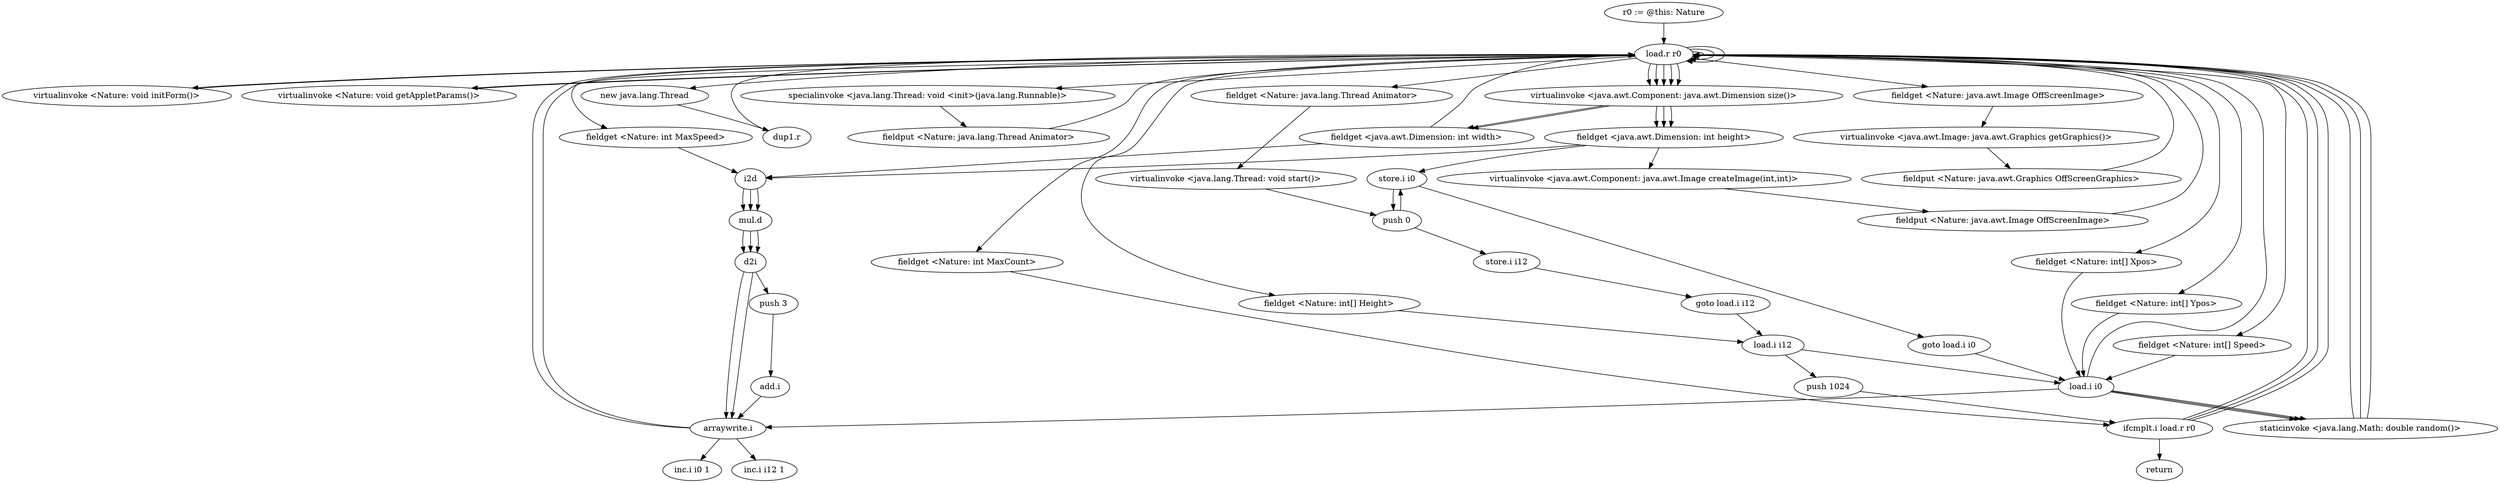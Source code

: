 digraph "" {
    "r0 := @this: Nature"
    "load.r r0"
    "r0 := @this: Nature"->"load.r r0";
    "virtualinvoke <Nature: void initForm()>"
    "load.r r0"->"virtualinvoke <Nature: void initForm()>";
    "virtualinvoke <Nature: void initForm()>"->"load.r r0";
    "virtualinvoke <Nature: void getAppletParams()>"
    "load.r r0"->"virtualinvoke <Nature: void getAppletParams()>";
    "virtualinvoke <Nature: void getAppletParams()>"->"load.r r0";
    "load.r r0"->"load.r r0";
    "load.r r0"->"load.r r0";
    "virtualinvoke <java.awt.Component: java.awt.Dimension size()>"
    "load.r r0"->"virtualinvoke <java.awt.Component: java.awt.Dimension size()>";
    "fieldget <java.awt.Dimension: int width>"
    "virtualinvoke <java.awt.Component: java.awt.Dimension size()>"->"fieldget <java.awt.Dimension: int width>";
    "fieldget <java.awt.Dimension: int width>"->"load.r r0";
    "load.r r0"->"virtualinvoke <java.awt.Component: java.awt.Dimension size()>";
    "fieldget <java.awt.Dimension: int height>"
    "virtualinvoke <java.awt.Component: java.awt.Dimension size()>"->"fieldget <java.awt.Dimension: int height>";
    "virtualinvoke <java.awt.Component: java.awt.Image createImage(int,int)>"
    "fieldget <java.awt.Dimension: int height>"->"virtualinvoke <java.awt.Component: java.awt.Image createImage(int,int)>";
    "fieldput <Nature: java.awt.Image OffScreenImage>"
    "virtualinvoke <java.awt.Component: java.awt.Image createImage(int,int)>"->"fieldput <Nature: java.awt.Image OffScreenImage>";
    "fieldput <Nature: java.awt.Image OffScreenImage>"->"load.r r0";
    "load.r r0"->"load.r r0";
    "fieldget <Nature: java.awt.Image OffScreenImage>"
    "load.r r0"->"fieldget <Nature: java.awt.Image OffScreenImage>";
    "virtualinvoke <java.awt.Image: java.awt.Graphics getGraphics()>"
    "fieldget <Nature: java.awt.Image OffScreenImage>"->"virtualinvoke <java.awt.Image: java.awt.Graphics getGraphics()>";
    "fieldput <Nature: java.awt.Graphics OffScreenGraphics>"
    "virtualinvoke <java.awt.Image: java.awt.Graphics getGraphics()>"->"fieldput <Nature: java.awt.Graphics OffScreenGraphics>";
    "fieldput <Nature: java.awt.Graphics OffScreenGraphics>"->"load.r r0";
    "new java.lang.Thread"
    "load.r r0"->"new java.lang.Thread";
    "dup1.r"
    "new java.lang.Thread"->"dup1.r";
    "dup1.r"->"load.r r0";
    "specialinvoke <java.lang.Thread: void <init>(java.lang.Runnable)>"
    "load.r r0"->"specialinvoke <java.lang.Thread: void <init>(java.lang.Runnable)>";
    "fieldput <Nature: java.lang.Thread Animator>"
    "specialinvoke <java.lang.Thread: void <init>(java.lang.Runnable)>"->"fieldput <Nature: java.lang.Thread Animator>";
    "fieldput <Nature: java.lang.Thread Animator>"->"load.r r0";
    "fieldget <Nature: java.lang.Thread Animator>"
    "load.r r0"->"fieldget <Nature: java.lang.Thread Animator>";
    "virtualinvoke <java.lang.Thread: void start()>"
    "fieldget <Nature: java.lang.Thread Animator>"->"virtualinvoke <java.lang.Thread: void start()>";
    "push 0"
    "virtualinvoke <java.lang.Thread: void start()>"->"push 0";
    "store.i i0"
    "push 0"->"store.i i0";
    "goto load.i i0"
    "store.i i0"->"goto load.i i0";
    "load.i i0"
    "goto load.i i0"->"load.i i0";
    "load.i i0"->"load.r r0";
    "fieldget <Nature: int MaxCount>"
    "load.r r0"->"fieldget <Nature: int MaxCount>";
    "ifcmplt.i load.r r0"
    "fieldget <Nature: int MaxCount>"->"ifcmplt.i load.r r0";
    "ifcmplt.i load.r r0"->"load.r r0";
    "load.r r0"->"virtualinvoke <java.awt.Component: java.awt.Dimension size()>";
    "virtualinvoke <java.awt.Component: java.awt.Dimension size()>"->"fieldget <java.awt.Dimension: int height>";
    "fieldget <java.awt.Dimension: int height>"->"store.i i0";
    "store.i i0"->"push 0";
    "store.i i12"
    "push 0"->"store.i i12";
    "goto load.i i12"
    "store.i i12"->"goto load.i i12";
    "load.i i12"
    "goto load.i i12"->"load.i i12";
    "push 1024"
    "load.i i12"->"push 1024";
    "push 1024"->"ifcmplt.i load.r r0";
    "return"
    "ifcmplt.i load.r r0"->"return";
    "ifcmplt.i load.r r0"->"load.r r0";
    "fieldget <Nature: int[] Height>"
    "load.r r0"->"fieldget <Nature: int[] Height>";
    "fieldget <Nature: int[] Height>"->"load.i i12";
    "load.i i12"->"load.i i0";
    "arraywrite.i"
    "load.i i0"->"arraywrite.i";
    "inc.i i12 1"
    "arraywrite.i"->"inc.i i12 1";
    "ifcmplt.i load.r r0"->"load.r r0";
    "fieldget <Nature: int[] Speed>"
    "load.r r0"->"fieldget <Nature: int[] Speed>";
    "fieldget <Nature: int[] Speed>"->"load.i i0";
    "staticinvoke <java.lang.Math: double random()>"
    "load.i i0"->"staticinvoke <java.lang.Math: double random()>";
    "staticinvoke <java.lang.Math: double random()>"->"load.r r0";
    "fieldget <Nature: int MaxSpeed>"
    "load.r r0"->"fieldget <Nature: int MaxSpeed>";
    "i2d"
    "fieldget <Nature: int MaxSpeed>"->"i2d";
    "mul.d"
    "i2d"->"mul.d";
    "d2i"
    "mul.d"->"d2i";
    "push 3"
    "d2i"->"push 3";
    "add.i"
    "push 3"->"add.i";
    "add.i"->"arraywrite.i";
    "arraywrite.i"->"load.r r0";
    "fieldget <Nature: int[] Xpos>"
    "load.r r0"->"fieldget <Nature: int[] Xpos>";
    "fieldget <Nature: int[] Xpos>"->"load.i i0";
    "load.i i0"->"staticinvoke <java.lang.Math: double random()>";
    "staticinvoke <java.lang.Math: double random()>"->"load.r r0";
    "load.r r0"->"virtualinvoke <java.awt.Component: java.awt.Dimension size()>";
    "virtualinvoke <java.awt.Component: java.awt.Dimension size()>"->"fieldget <java.awt.Dimension: int width>";
    "fieldget <java.awt.Dimension: int width>"->"i2d";
    "i2d"->"mul.d";
    "mul.d"->"d2i";
    "d2i"->"arraywrite.i";
    "arraywrite.i"->"load.r r0";
    "fieldget <Nature: int[] Ypos>"
    "load.r r0"->"fieldget <Nature: int[] Ypos>";
    "fieldget <Nature: int[] Ypos>"->"load.i i0";
    "load.i i0"->"staticinvoke <java.lang.Math: double random()>";
    "staticinvoke <java.lang.Math: double random()>"->"load.r r0";
    "load.r r0"->"virtualinvoke <java.awt.Component: java.awt.Dimension size()>";
    "virtualinvoke <java.awt.Component: java.awt.Dimension size()>"->"fieldget <java.awt.Dimension: int height>";
    "fieldget <java.awt.Dimension: int height>"->"i2d";
    "i2d"->"mul.d";
    "mul.d"->"d2i";
    "d2i"->"arraywrite.i";
    "inc.i i0 1"
    "arraywrite.i"->"inc.i i0 1";
}
